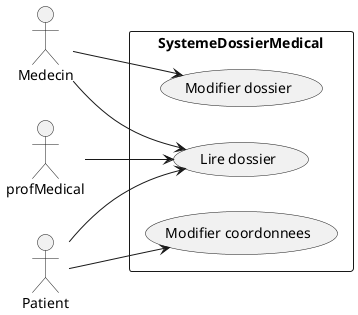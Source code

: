 @startuml casUtilisationGeneral


left to right direction
actor "Medecin" as m
actor Patient as p
actor profMedical as pm
rectangle SystemeDossierMedical {
  usecase "Lire dossier" as UC1
  usecase "Modifier coordonnees" as UC2
  usecase "Modifier dossier" as UC3
}
m --> UC1
m --> UC3

p --> UC1
p --> UC2

pm --> UC1


@enduml
